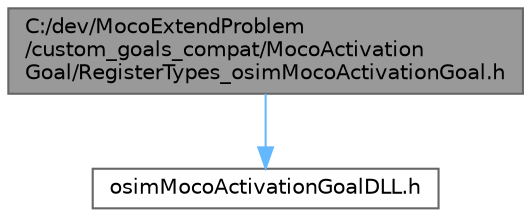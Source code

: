 digraph "C:/dev/MocoExtendProblem/custom_goals_compat/MocoActivationGoal/RegisterTypes_osimMocoActivationGoal.h"
{
 // LATEX_PDF_SIZE
  bgcolor="transparent";
  edge [fontname=Helvetica,fontsize=10,labelfontname=Helvetica,labelfontsize=10];
  node [fontname=Helvetica,fontsize=10,shape=box,height=0.2,width=0.4];
  Node1 [id="Node000001",label="C:/dev/MocoExtendProblem\l/custom_goals_compat/MocoActivation\lGoal/RegisterTypes_osimMocoActivationGoal.h",height=0.2,width=0.4,color="gray40", fillcolor="grey60", style="filled", fontcolor="black",tooltip=" "];
  Node1 -> Node2 [id="edge1_Node000001_Node000002",color="steelblue1",style="solid",tooltip=" "];
  Node2 [id="Node000002",label="osimMocoActivationGoalDLL.h",height=0.2,width=0.4,color="grey40", fillcolor="white", style="filled",URL="$compat_2_moco_activation_goal_2osim_moco_activation_goal_d_l_l_8h.html",tooltip=" "];
}
